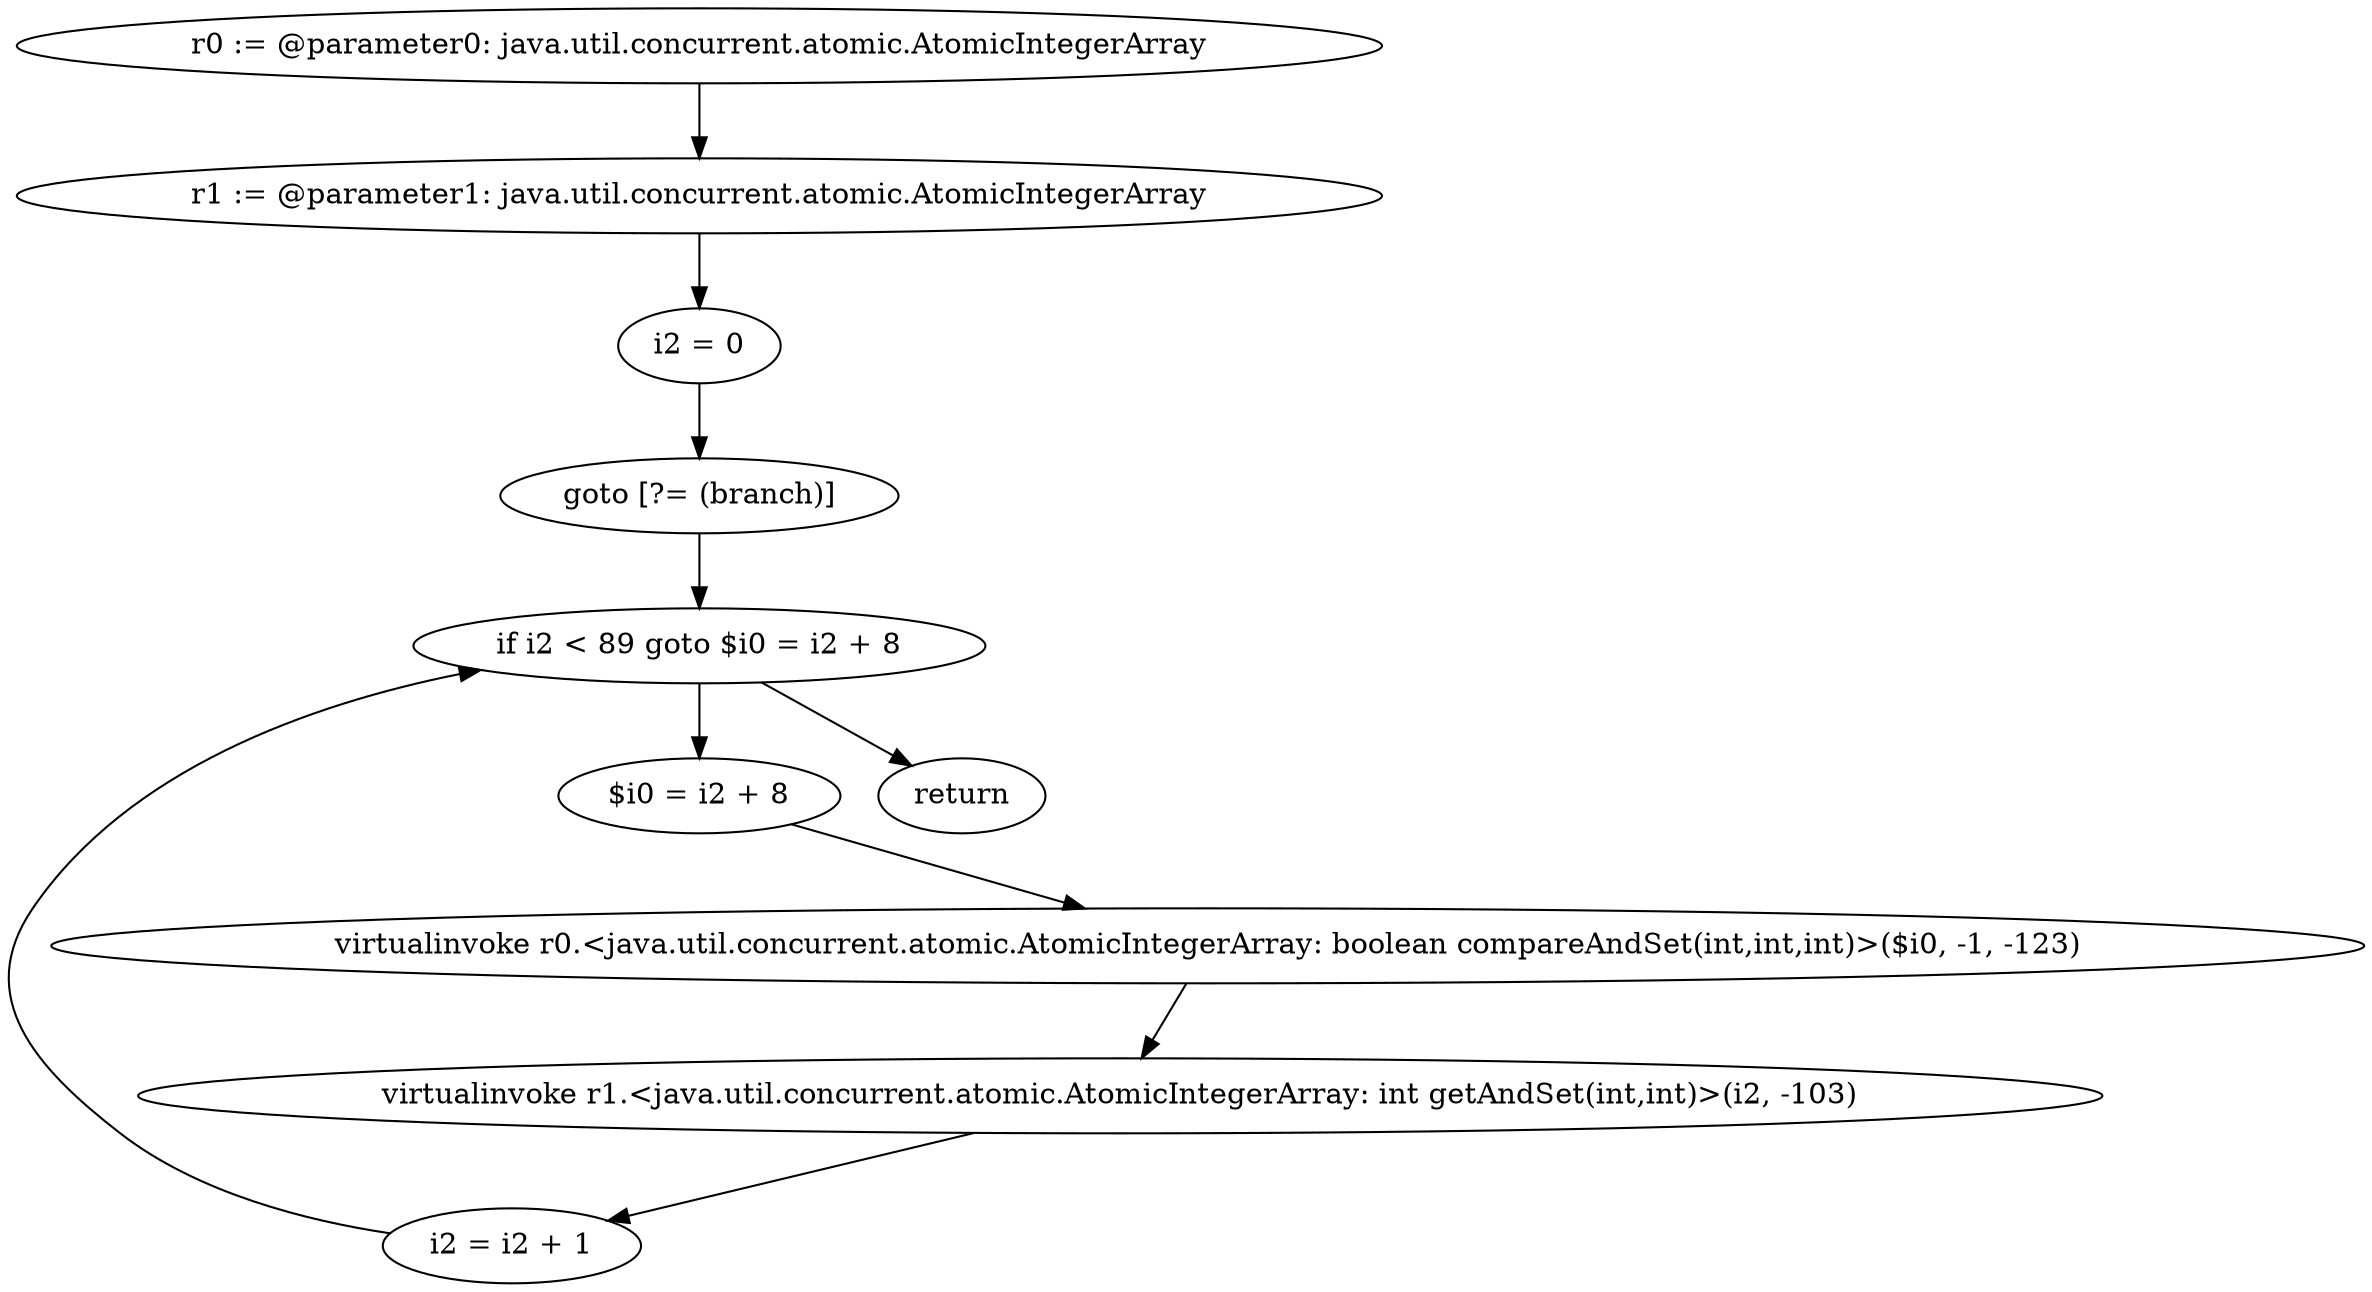 digraph "unitGraph" {
    "r0 := @parameter0: java.util.concurrent.atomic.AtomicIntegerArray"
    "r1 := @parameter1: java.util.concurrent.atomic.AtomicIntegerArray"
    "i2 = 0"
    "goto [?= (branch)]"
    "$i0 = i2 + 8"
    "virtualinvoke r0.<java.util.concurrent.atomic.AtomicIntegerArray: boolean compareAndSet(int,int,int)>($i0, -1, -123)"
    "virtualinvoke r1.<java.util.concurrent.atomic.AtomicIntegerArray: int getAndSet(int,int)>(i2, -103)"
    "i2 = i2 + 1"
    "if i2 < 89 goto $i0 = i2 + 8"
    "return"
    "r0 := @parameter0: java.util.concurrent.atomic.AtomicIntegerArray"->"r1 := @parameter1: java.util.concurrent.atomic.AtomicIntegerArray";
    "r1 := @parameter1: java.util.concurrent.atomic.AtomicIntegerArray"->"i2 = 0";
    "i2 = 0"->"goto [?= (branch)]";
    "goto [?= (branch)]"->"if i2 < 89 goto $i0 = i2 + 8";
    "$i0 = i2 + 8"->"virtualinvoke r0.<java.util.concurrent.atomic.AtomicIntegerArray: boolean compareAndSet(int,int,int)>($i0, -1, -123)";
    "virtualinvoke r0.<java.util.concurrent.atomic.AtomicIntegerArray: boolean compareAndSet(int,int,int)>($i0, -1, -123)"->"virtualinvoke r1.<java.util.concurrent.atomic.AtomicIntegerArray: int getAndSet(int,int)>(i2, -103)";
    "virtualinvoke r1.<java.util.concurrent.atomic.AtomicIntegerArray: int getAndSet(int,int)>(i2, -103)"->"i2 = i2 + 1";
    "i2 = i2 + 1"->"if i2 < 89 goto $i0 = i2 + 8";
    "if i2 < 89 goto $i0 = i2 + 8"->"return";
    "if i2 < 89 goto $i0 = i2 + 8"->"$i0 = i2 + 8";
}
